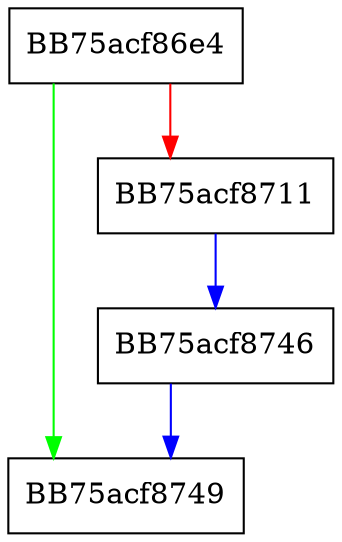 digraph FindWin64HalModule {
  node [shape="box"];
  graph [splines=ortho];
  BB75acf86e4 -> BB75acf8749 [color="green"];
  BB75acf86e4 -> BB75acf8711 [color="red"];
  BB75acf8711 -> BB75acf8746 [color="blue"];
  BB75acf8746 -> BB75acf8749 [color="blue"];
}